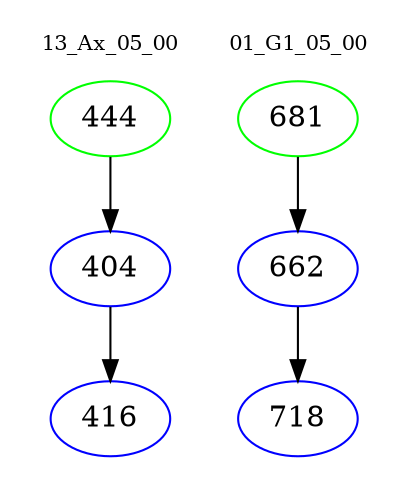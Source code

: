 digraph{
subgraph cluster_0 {
color = white
label = "13_Ax_05_00";
fontsize=10;
T0_444 [label="444", color="green"]
T0_444 -> T0_404 [color="black"]
T0_404 [label="404", color="blue"]
T0_404 -> T0_416 [color="black"]
T0_416 [label="416", color="blue"]
}
subgraph cluster_1 {
color = white
label = "01_G1_05_00";
fontsize=10;
T1_681 [label="681", color="green"]
T1_681 -> T1_662 [color="black"]
T1_662 [label="662", color="blue"]
T1_662 -> T1_718 [color="black"]
T1_718 [label="718", color="blue"]
}
}
